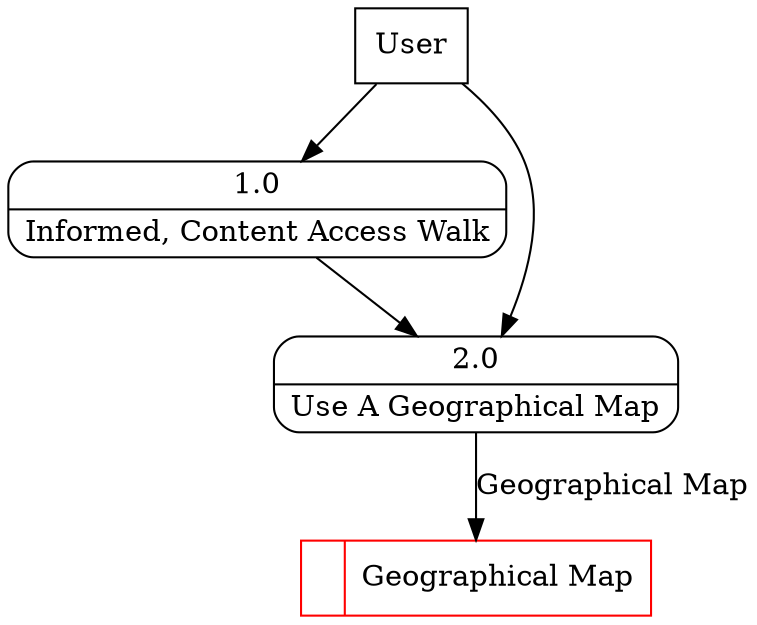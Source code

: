digraph dfd2{ 
node[shape=record]
200 [label="<f0>  |<f1> Geographical Map " color=red];
201 [label="User" shape=box];
202 [label="{<f0> 1.0|<f1> Informed, Content Access Walk }" shape=Mrecord];
203 [label="{<f0> 2.0|<f1> Use A Geographical Map }" shape=Mrecord];
201 -> 202
201 -> 203
202 -> 203
203 -> 200 [label="Geographical Map"]
}